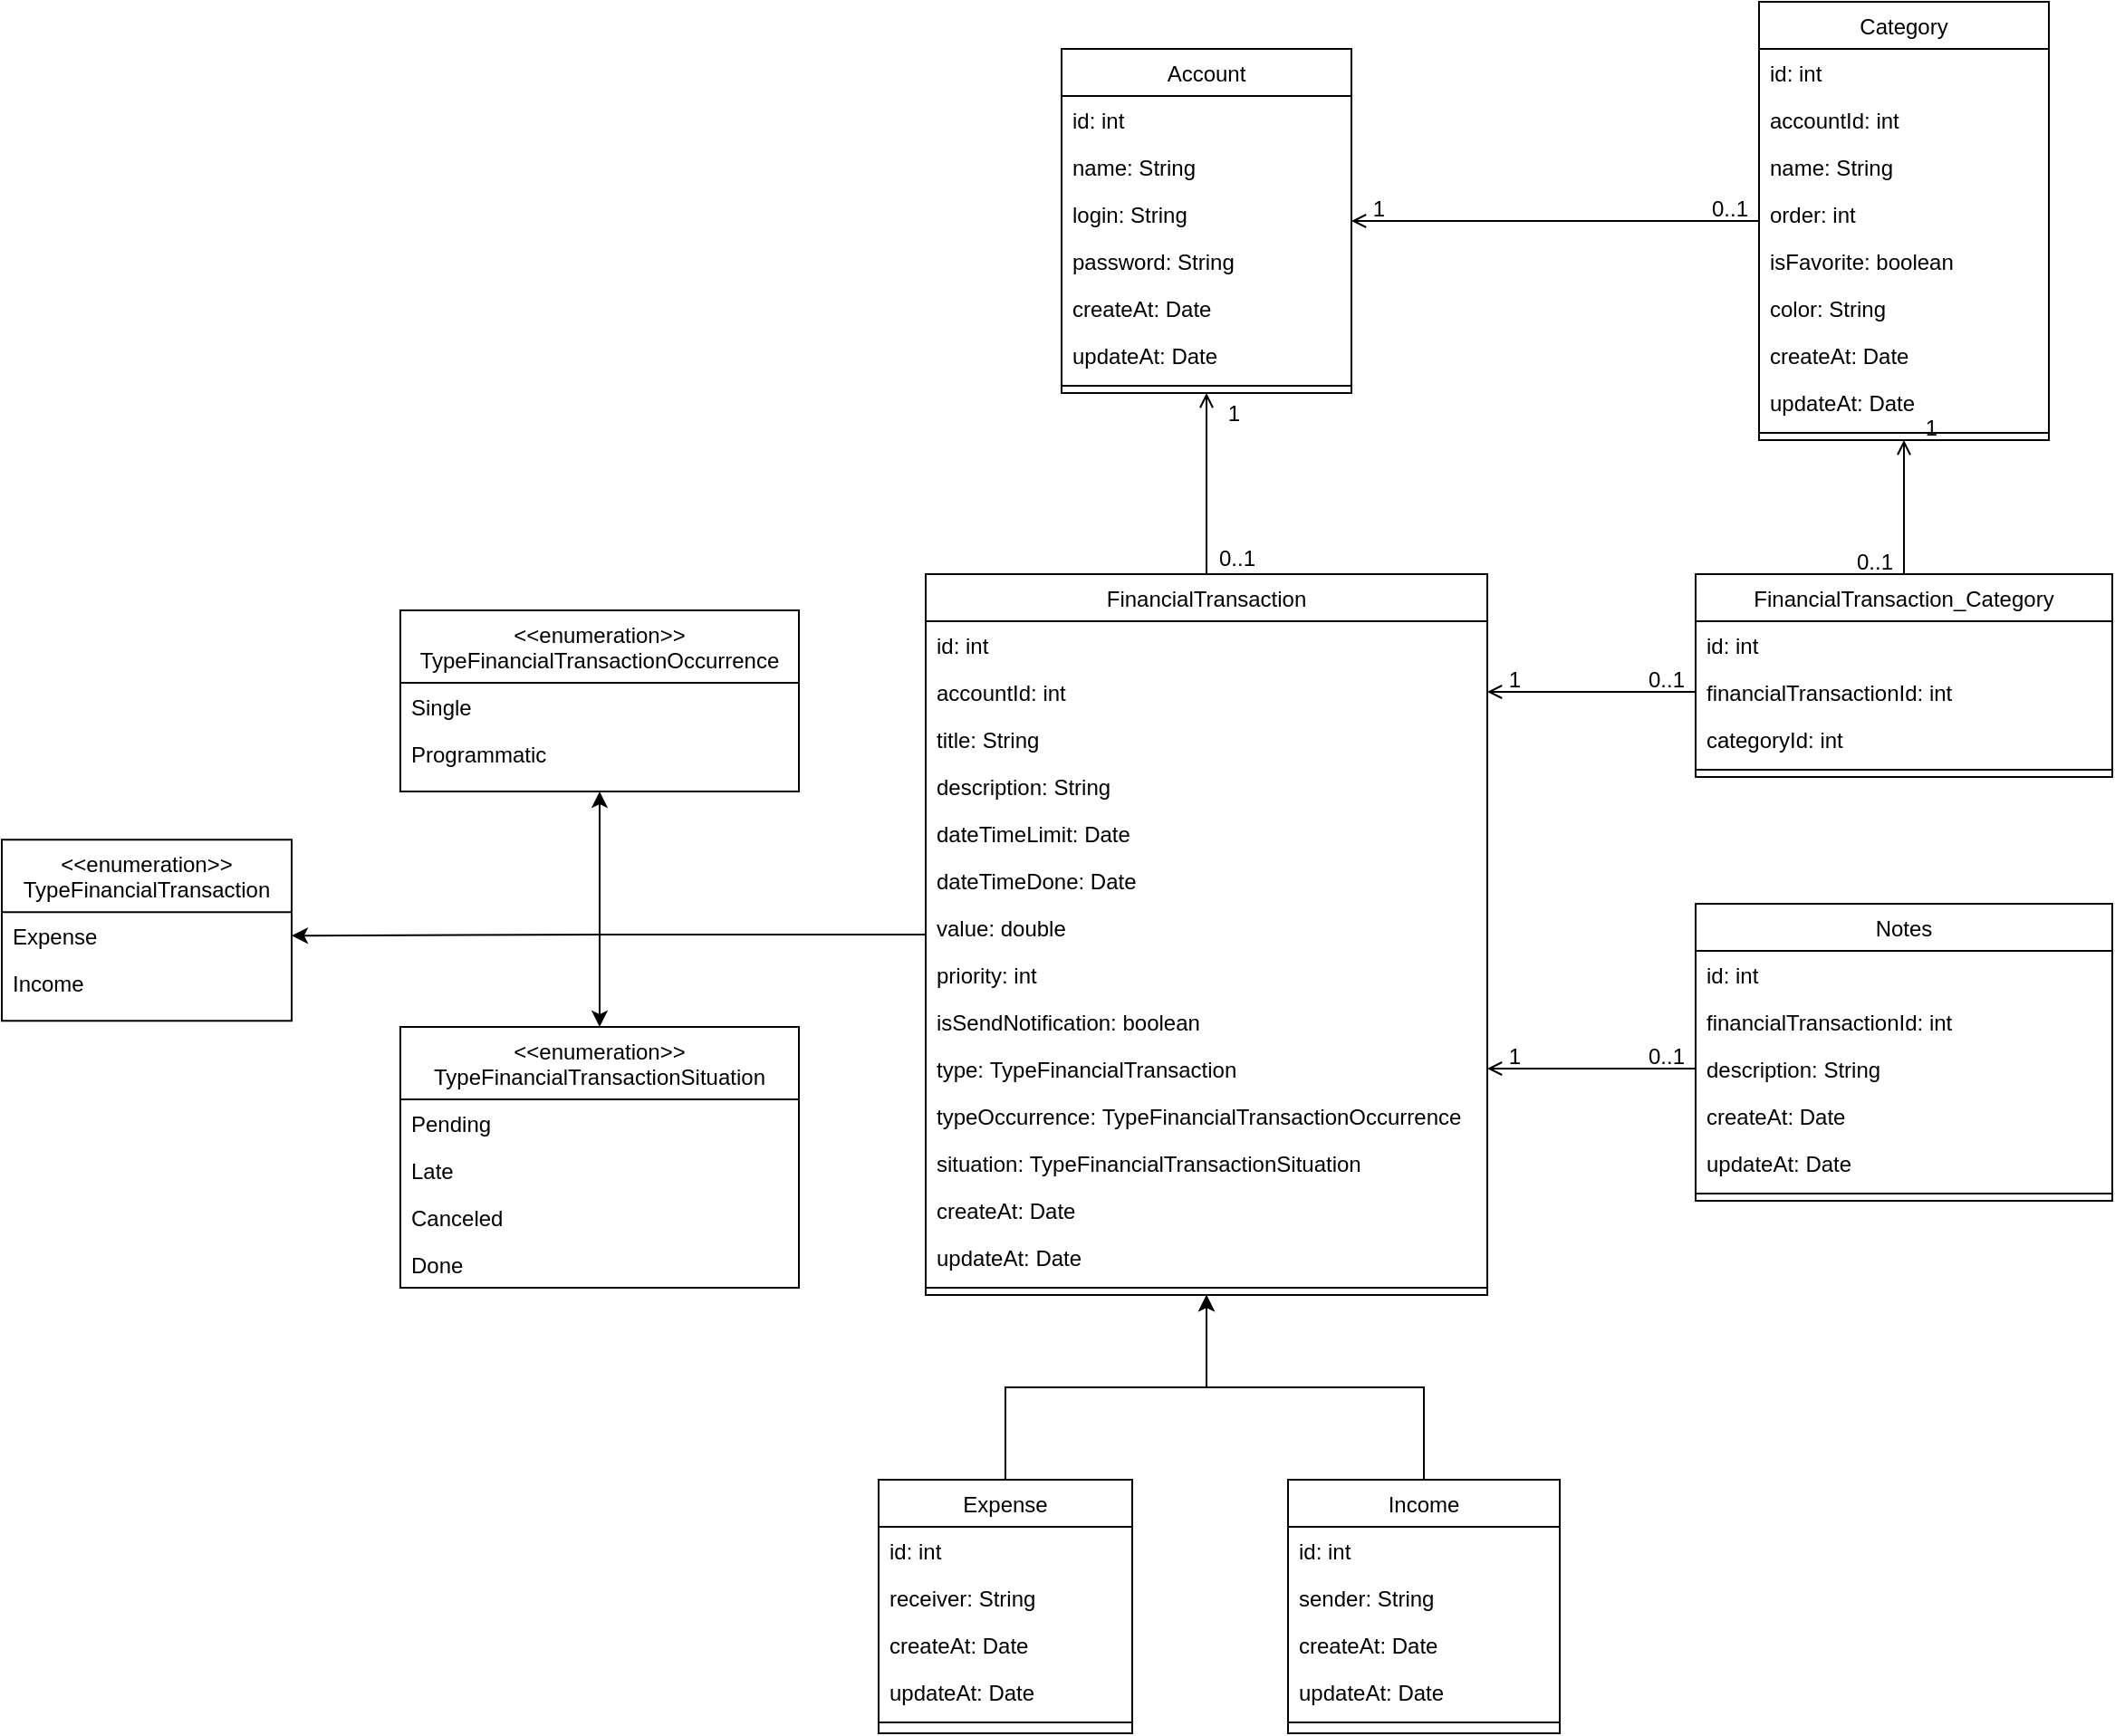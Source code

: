 <mxfile version="21.7.5" type="github">
  <diagram id="C5RBs43oDa-KdzZeNtuy" name="Page-1">
    <mxGraphModel dx="1591" dy="421" grid="1" gridSize="10" guides="1" tooltips="1" connect="1" arrows="1" fold="1" page="1" pageScale="1" pageWidth="827" pageHeight="1169" math="0" shadow="0">
      <root>
        <mxCell id="WIyWlLk6GJQsqaUBKTNV-0" />
        <mxCell id="WIyWlLk6GJQsqaUBKTNV-1" parent="WIyWlLk6GJQsqaUBKTNV-0" />
        <mxCell id="zkfFHV4jXpPFQw0GAbJ--0" value="Account" style="swimlane;fontStyle=0;align=center;verticalAlign=top;childLayout=stackLayout;horizontal=1;startSize=26;horizontalStack=0;resizeParent=1;resizeLast=0;collapsible=1;marginBottom=0;rounded=0;shadow=0;strokeWidth=1;" parent="WIyWlLk6GJQsqaUBKTNV-1" vertex="1">
          <mxGeometry x="375" y="130" width="160" height="190" as="geometry">
            <mxRectangle x="230" y="140" width="160" height="26" as="alternateBounds" />
          </mxGeometry>
        </mxCell>
        <mxCell id="yoDXZHZiuz9WNRxA7Nl0-4" value="id: int" style="text;align=left;verticalAlign=top;spacingLeft=4;spacingRight=4;overflow=hidden;rotatable=0;points=[[0,0.5],[1,0.5]];portConstraint=eastwest;" vertex="1" parent="zkfFHV4jXpPFQw0GAbJ--0">
          <mxGeometry y="26" width="160" height="26" as="geometry" />
        </mxCell>
        <mxCell id="zkfFHV4jXpPFQw0GAbJ--1" value="name: String    " style="text;align=left;verticalAlign=top;spacingLeft=4;spacingRight=4;overflow=hidden;rotatable=0;points=[[0,0.5],[1,0.5]];portConstraint=eastwest;" parent="zkfFHV4jXpPFQw0GAbJ--0" vertex="1">
          <mxGeometry y="52" width="160" height="26" as="geometry" />
        </mxCell>
        <mxCell id="zkfFHV4jXpPFQw0GAbJ--2" value="login: String" style="text;align=left;verticalAlign=top;spacingLeft=4;spacingRight=4;overflow=hidden;rotatable=0;points=[[0,0.5],[1,0.5]];portConstraint=eastwest;rounded=0;shadow=0;html=0;" parent="zkfFHV4jXpPFQw0GAbJ--0" vertex="1">
          <mxGeometry y="78" width="160" height="26" as="geometry" />
        </mxCell>
        <mxCell id="zkfFHV4jXpPFQw0GAbJ--3" value="password: String" style="text;align=left;verticalAlign=top;spacingLeft=4;spacingRight=4;overflow=hidden;rotatable=0;points=[[0,0.5],[1,0.5]];portConstraint=eastwest;rounded=0;shadow=0;html=0;" parent="zkfFHV4jXpPFQw0GAbJ--0" vertex="1">
          <mxGeometry y="104" width="160" height="26" as="geometry" />
        </mxCell>
        <mxCell id="yoDXZHZiuz9WNRxA7Nl0-2" value="createAt: Date" style="text;align=left;verticalAlign=top;spacingLeft=4;spacingRight=4;overflow=hidden;rotatable=0;points=[[0,0.5],[1,0.5]];portConstraint=eastwest;rounded=0;shadow=0;html=0;" vertex="1" parent="zkfFHV4jXpPFQw0GAbJ--0">
          <mxGeometry y="130" width="160" height="26" as="geometry" />
        </mxCell>
        <mxCell id="yoDXZHZiuz9WNRxA7Nl0-3" value="updateAt: Date" style="text;align=left;verticalAlign=top;spacingLeft=4;spacingRight=4;overflow=hidden;rotatable=0;points=[[0,0.5],[1,0.5]];portConstraint=eastwest;rounded=0;shadow=0;html=0;" vertex="1" parent="zkfFHV4jXpPFQw0GAbJ--0">
          <mxGeometry y="156" width="160" height="26" as="geometry" />
        </mxCell>
        <mxCell id="zkfFHV4jXpPFQw0GAbJ--4" value="" style="line;html=1;strokeWidth=1;align=left;verticalAlign=middle;spacingTop=-1;spacingLeft=3;spacingRight=3;rotatable=0;labelPosition=right;points=[];portConstraint=eastwest;" parent="zkfFHV4jXpPFQw0GAbJ--0" vertex="1">
          <mxGeometry y="182" width="160" height="8" as="geometry" />
        </mxCell>
        <mxCell id="zkfFHV4jXpPFQw0GAbJ--17" value="Category" style="swimlane;fontStyle=0;align=center;verticalAlign=top;childLayout=stackLayout;horizontal=1;startSize=26;horizontalStack=0;resizeParent=1;resizeLast=0;collapsible=1;marginBottom=0;rounded=0;shadow=0;strokeWidth=1;" parent="WIyWlLk6GJQsqaUBKTNV-1" vertex="1">
          <mxGeometry x="760" y="104" width="160" height="242" as="geometry">
            <mxRectangle x="550" y="140" width="160" height="26" as="alternateBounds" />
          </mxGeometry>
        </mxCell>
        <mxCell id="yoDXZHZiuz9WNRxA7Nl0-5" value="id: int" style="text;align=left;verticalAlign=top;spacingLeft=4;spacingRight=4;overflow=hidden;rotatable=0;points=[[0,0.5],[1,0.5]];portConstraint=eastwest;" vertex="1" parent="zkfFHV4jXpPFQw0GAbJ--17">
          <mxGeometry y="26" width="160" height="26" as="geometry" />
        </mxCell>
        <mxCell id="yoDXZHZiuz9WNRxA7Nl0-11" value="accountId: int" style="text;align=left;verticalAlign=top;spacingLeft=4;spacingRight=4;overflow=hidden;rotatable=0;points=[[0,0.5],[1,0.5]];portConstraint=eastwest;" vertex="1" parent="zkfFHV4jXpPFQw0GAbJ--17">
          <mxGeometry y="52" width="160" height="26" as="geometry" />
        </mxCell>
        <mxCell id="zkfFHV4jXpPFQw0GAbJ--18" value="name: String" style="text;align=left;verticalAlign=top;spacingLeft=4;spacingRight=4;overflow=hidden;rotatable=0;points=[[0,0.5],[1,0.5]];portConstraint=eastwest;" parent="zkfFHV4jXpPFQw0GAbJ--17" vertex="1">
          <mxGeometry y="78" width="160" height="26" as="geometry" />
        </mxCell>
        <mxCell id="yoDXZHZiuz9WNRxA7Nl0-8" value="order: int" style="text;align=left;verticalAlign=top;spacingLeft=4;spacingRight=4;overflow=hidden;rotatable=0;points=[[0,0.5],[1,0.5]];portConstraint=eastwest;" vertex="1" parent="zkfFHV4jXpPFQw0GAbJ--17">
          <mxGeometry y="104" width="160" height="26" as="geometry" />
        </mxCell>
        <mxCell id="yoDXZHZiuz9WNRxA7Nl0-9" value="isFavorite: boolean" style="text;align=left;verticalAlign=top;spacingLeft=4;spacingRight=4;overflow=hidden;rotatable=0;points=[[0,0.5],[1,0.5]];portConstraint=eastwest;" vertex="1" parent="zkfFHV4jXpPFQw0GAbJ--17">
          <mxGeometry y="130" width="160" height="26" as="geometry" />
        </mxCell>
        <mxCell id="yoDXZHZiuz9WNRxA7Nl0-10" value="color: String" style="text;align=left;verticalAlign=top;spacingLeft=4;spacingRight=4;overflow=hidden;rotatable=0;points=[[0,0.5],[1,0.5]];portConstraint=eastwest;" vertex="1" parent="zkfFHV4jXpPFQw0GAbJ--17">
          <mxGeometry y="156" width="160" height="26" as="geometry" />
        </mxCell>
        <mxCell id="yoDXZHZiuz9WNRxA7Nl0-6" value="createAt: Date" style="text;align=left;verticalAlign=top;spacingLeft=4;spacingRight=4;overflow=hidden;rotatable=0;points=[[0,0.5],[1,0.5]];portConstraint=eastwest;rounded=0;shadow=0;html=0;" vertex="1" parent="zkfFHV4jXpPFQw0GAbJ--17">
          <mxGeometry y="182" width="160" height="26" as="geometry" />
        </mxCell>
        <mxCell id="yoDXZHZiuz9WNRxA7Nl0-7" value="updateAt: Date" style="text;align=left;verticalAlign=top;spacingLeft=4;spacingRight=4;overflow=hidden;rotatable=0;points=[[0,0.5],[1,0.5]];portConstraint=eastwest;rounded=0;shadow=0;html=0;" vertex="1" parent="zkfFHV4jXpPFQw0GAbJ--17">
          <mxGeometry y="208" width="160" height="26" as="geometry" />
        </mxCell>
        <mxCell id="zkfFHV4jXpPFQw0GAbJ--23" value="" style="line;html=1;strokeWidth=1;align=left;verticalAlign=middle;spacingTop=-1;spacingLeft=3;spacingRight=3;rotatable=0;labelPosition=right;points=[];portConstraint=eastwest;" parent="zkfFHV4jXpPFQw0GAbJ--17" vertex="1">
          <mxGeometry y="234" width="160" height="8" as="geometry" />
        </mxCell>
        <mxCell id="zkfFHV4jXpPFQw0GAbJ--26" value="" style="endArrow=open;shadow=0;strokeWidth=1;rounded=0;endFill=1;edgeStyle=elbowEdgeStyle;elbow=vertical;" parent="WIyWlLk6GJQsqaUBKTNV-1" source="zkfFHV4jXpPFQw0GAbJ--17" target="zkfFHV4jXpPFQw0GAbJ--0" edge="1">
          <mxGeometry x="0.5" y="41" relative="1" as="geometry">
            <mxPoint x="740" y="202" as="sourcePoint" />
            <mxPoint x="580" y="202" as="targetPoint" />
            <mxPoint x="-40" y="32" as="offset" />
          </mxGeometry>
        </mxCell>
        <mxCell id="zkfFHV4jXpPFQw0GAbJ--27" value="0..1" style="resizable=0;align=left;verticalAlign=bottom;labelBackgroundColor=none;fontSize=12;" parent="zkfFHV4jXpPFQw0GAbJ--26" connectable="0" vertex="1">
          <mxGeometry x="-1" relative="1" as="geometry">
            <mxPoint x="-28" y="2" as="offset" />
          </mxGeometry>
        </mxCell>
        <mxCell id="zkfFHV4jXpPFQw0GAbJ--28" value="1" style="resizable=0;align=right;verticalAlign=bottom;labelBackgroundColor=none;fontSize=12;" parent="zkfFHV4jXpPFQw0GAbJ--26" connectable="0" vertex="1">
          <mxGeometry x="1" relative="1" as="geometry">
            <mxPoint x="20" y="2" as="offset" />
          </mxGeometry>
        </mxCell>
        <mxCell id="yoDXZHZiuz9WNRxA7Nl0-32" style="edgeStyle=orthogonalEdgeStyle;rounded=0;orthogonalLoop=1;jettySize=auto;html=1;entryX=1;entryY=0.5;entryDx=0;entryDy=0;" edge="1" parent="WIyWlLk6GJQsqaUBKTNV-1" source="yoDXZHZiuz9WNRxA7Nl0-12" target="yoDXZHZiuz9WNRxA7Nl0-23">
          <mxGeometry relative="1" as="geometry">
            <mxPoint x="200" y="505" as="targetPoint" />
          </mxGeometry>
        </mxCell>
        <mxCell id="yoDXZHZiuz9WNRxA7Nl0-38" style="edgeStyle=orthogonalEdgeStyle;rounded=0;orthogonalLoop=1;jettySize=auto;html=1;entryX=0.5;entryY=1;entryDx=0;entryDy=0;" edge="1" parent="WIyWlLk6GJQsqaUBKTNV-1" source="yoDXZHZiuz9WNRxA7Nl0-12" target="yoDXZHZiuz9WNRxA7Nl0-35">
          <mxGeometry relative="1" as="geometry" />
        </mxCell>
        <mxCell id="yoDXZHZiuz9WNRxA7Nl0-45" style="edgeStyle=orthogonalEdgeStyle;rounded=0;orthogonalLoop=1;jettySize=auto;html=1;entryX=0.5;entryY=0;entryDx=0;entryDy=0;" edge="1" parent="WIyWlLk6GJQsqaUBKTNV-1" source="yoDXZHZiuz9WNRxA7Nl0-12" target="yoDXZHZiuz9WNRxA7Nl0-39">
          <mxGeometry relative="1" as="geometry" />
        </mxCell>
        <mxCell id="yoDXZHZiuz9WNRxA7Nl0-12" value="FinancialTransaction" style="swimlane;fontStyle=0;align=center;verticalAlign=top;childLayout=stackLayout;horizontal=1;startSize=26;horizontalStack=0;resizeParent=1;resizeLast=0;collapsible=1;marginBottom=0;rounded=0;shadow=0;strokeWidth=1;" vertex="1" parent="WIyWlLk6GJQsqaUBKTNV-1">
          <mxGeometry x="300" y="420" width="310" height="398" as="geometry">
            <mxRectangle x="550" y="140" width="160" height="26" as="alternateBounds" />
          </mxGeometry>
        </mxCell>
        <mxCell id="yoDXZHZiuz9WNRxA7Nl0-13" value="id: int" style="text;align=left;verticalAlign=top;spacingLeft=4;spacingRight=4;overflow=hidden;rotatable=0;points=[[0,0.5],[1,0.5]];portConstraint=eastwest;" vertex="1" parent="yoDXZHZiuz9WNRxA7Nl0-12">
          <mxGeometry y="26" width="310" height="26" as="geometry" />
        </mxCell>
        <mxCell id="yoDXZHZiuz9WNRxA7Nl0-89" value="accountId: int" style="text;align=left;verticalAlign=top;spacingLeft=4;spacingRight=4;overflow=hidden;rotatable=0;points=[[0,0.5],[1,0.5]];portConstraint=eastwest;" vertex="1" parent="yoDXZHZiuz9WNRxA7Nl0-12">
          <mxGeometry y="52" width="310" height="26" as="geometry" />
        </mxCell>
        <mxCell id="yoDXZHZiuz9WNRxA7Nl0-46" value="title: String" style="text;align=left;verticalAlign=top;spacingLeft=4;spacingRight=4;overflow=hidden;rotatable=0;points=[[0,0.5],[1,0.5]];portConstraint=eastwest;" vertex="1" parent="yoDXZHZiuz9WNRxA7Nl0-12">
          <mxGeometry y="78" width="310" height="26" as="geometry" />
        </mxCell>
        <mxCell id="yoDXZHZiuz9WNRxA7Nl0-47" value="description: String" style="text;align=left;verticalAlign=top;spacingLeft=4;spacingRight=4;overflow=hidden;rotatable=0;points=[[0,0.5],[1,0.5]];portConstraint=eastwest;" vertex="1" parent="yoDXZHZiuz9WNRxA7Nl0-12">
          <mxGeometry y="104" width="310" height="26" as="geometry" />
        </mxCell>
        <mxCell id="yoDXZHZiuz9WNRxA7Nl0-48" value="dateTimeLimit: Date" style="text;align=left;verticalAlign=top;spacingLeft=4;spacingRight=4;overflow=hidden;rotatable=0;points=[[0,0.5],[1,0.5]];portConstraint=eastwest;" vertex="1" parent="yoDXZHZiuz9WNRxA7Nl0-12">
          <mxGeometry y="130" width="310" height="26" as="geometry" />
        </mxCell>
        <mxCell id="yoDXZHZiuz9WNRxA7Nl0-49" value="dateTimeDone: Date" style="text;align=left;verticalAlign=top;spacingLeft=4;spacingRight=4;overflow=hidden;rotatable=0;points=[[0,0.5],[1,0.5]];portConstraint=eastwest;" vertex="1" parent="yoDXZHZiuz9WNRxA7Nl0-12">
          <mxGeometry y="156" width="310" height="26" as="geometry" />
        </mxCell>
        <mxCell id="yoDXZHZiuz9WNRxA7Nl0-50" value="value: double" style="text;align=left;verticalAlign=top;spacingLeft=4;spacingRight=4;overflow=hidden;rotatable=0;points=[[0,0.5],[1,0.5]];portConstraint=eastwest;" vertex="1" parent="yoDXZHZiuz9WNRxA7Nl0-12">
          <mxGeometry y="182" width="310" height="26" as="geometry" />
        </mxCell>
        <mxCell id="yoDXZHZiuz9WNRxA7Nl0-51" value="priority: int" style="text;align=left;verticalAlign=top;spacingLeft=4;spacingRight=4;overflow=hidden;rotatable=0;points=[[0,0.5],[1,0.5]];portConstraint=eastwest;" vertex="1" parent="yoDXZHZiuz9WNRxA7Nl0-12">
          <mxGeometry y="208" width="310" height="26" as="geometry" />
        </mxCell>
        <mxCell id="yoDXZHZiuz9WNRxA7Nl0-52" value="isSendNotification: boolean" style="text;align=left;verticalAlign=top;spacingLeft=4;spacingRight=4;overflow=hidden;rotatable=0;points=[[0,0.5],[1,0.5]];portConstraint=eastwest;" vertex="1" parent="yoDXZHZiuz9WNRxA7Nl0-12">
          <mxGeometry y="234" width="310" height="26" as="geometry" />
        </mxCell>
        <mxCell id="yoDXZHZiuz9WNRxA7Nl0-14" value="type: TypeFinancialTransaction" style="text;align=left;verticalAlign=top;spacingLeft=4;spacingRight=4;overflow=hidden;rotatable=0;points=[[0,0.5],[1,0.5]];portConstraint=eastwest;" vertex="1" parent="yoDXZHZiuz9WNRxA7Nl0-12">
          <mxGeometry y="260" width="310" height="26" as="geometry" />
        </mxCell>
        <mxCell id="yoDXZHZiuz9WNRxA7Nl0-34" value="typeOccurrence: TypeFinancialTransactionOccurrence" style="text;align=left;verticalAlign=top;spacingLeft=4;spacingRight=4;overflow=hidden;rotatable=0;points=[[0,0.5],[1,0.5]];portConstraint=eastwest;" vertex="1" parent="yoDXZHZiuz9WNRxA7Nl0-12">
          <mxGeometry y="286" width="310" height="26" as="geometry" />
        </mxCell>
        <mxCell id="yoDXZHZiuz9WNRxA7Nl0-44" value="situation: TypeFinancialTransactionSituation" style="text;align=left;verticalAlign=top;spacingLeft=4;spacingRight=4;overflow=hidden;rotatable=0;points=[[0,0.5],[1,0.5]];portConstraint=eastwest;" vertex="1" parent="yoDXZHZiuz9WNRxA7Nl0-12">
          <mxGeometry y="312" width="310" height="26" as="geometry" />
        </mxCell>
        <mxCell id="yoDXZHZiuz9WNRxA7Nl0-19" value="createAt: Date" style="text;align=left;verticalAlign=top;spacingLeft=4;spacingRight=4;overflow=hidden;rotatable=0;points=[[0,0.5],[1,0.5]];portConstraint=eastwest;rounded=0;shadow=0;html=0;" vertex="1" parent="yoDXZHZiuz9WNRxA7Nl0-12">
          <mxGeometry y="338" width="310" height="26" as="geometry" />
        </mxCell>
        <mxCell id="yoDXZHZiuz9WNRxA7Nl0-20" value="updateAt: Date" style="text;align=left;verticalAlign=top;spacingLeft=4;spacingRight=4;overflow=hidden;rotatable=0;points=[[0,0.5],[1,0.5]];portConstraint=eastwest;rounded=0;shadow=0;html=0;" vertex="1" parent="yoDXZHZiuz9WNRxA7Nl0-12">
          <mxGeometry y="364" width="310" height="26" as="geometry" />
        </mxCell>
        <mxCell id="yoDXZHZiuz9WNRxA7Nl0-21" value="" style="line;html=1;strokeWidth=1;align=left;verticalAlign=middle;spacingTop=-1;spacingLeft=3;spacingRight=3;rotatable=0;labelPosition=right;points=[];portConstraint=eastwest;" vertex="1" parent="yoDXZHZiuz9WNRxA7Nl0-12">
          <mxGeometry y="390" width="310" height="8" as="geometry" />
        </mxCell>
        <mxCell id="yoDXZHZiuz9WNRxA7Nl0-22" value="&lt;&lt;enumeration&gt;&gt;&#xa;TypeFinancialTransaction" style="swimlane;fontStyle=0;align=center;verticalAlign=top;childLayout=stackLayout;horizontal=1;startSize=40;horizontalStack=0;resizeParent=1;resizeLast=0;collapsible=1;marginBottom=0;rounded=0;shadow=0;strokeWidth=1;" vertex="1" parent="WIyWlLk6GJQsqaUBKTNV-1">
          <mxGeometry x="-210" y="566.61" width="160" height="100" as="geometry">
            <mxRectangle x="550" y="140" width="160" height="26" as="alternateBounds" />
          </mxGeometry>
        </mxCell>
        <mxCell id="yoDXZHZiuz9WNRxA7Nl0-23" value="Expense" style="text;align=left;verticalAlign=top;spacingLeft=4;spacingRight=4;overflow=hidden;rotatable=0;points=[[0,0.5],[1,0.5]];portConstraint=eastwest;" vertex="1" parent="yoDXZHZiuz9WNRxA7Nl0-22">
          <mxGeometry y="40" width="160" height="26" as="geometry" />
        </mxCell>
        <mxCell id="yoDXZHZiuz9WNRxA7Nl0-33" value="Income" style="text;align=left;verticalAlign=top;spacingLeft=4;spacingRight=4;overflow=hidden;rotatable=0;points=[[0,0.5],[1,0.5]];portConstraint=eastwest;" vertex="1" parent="yoDXZHZiuz9WNRxA7Nl0-22">
          <mxGeometry y="66" width="160" height="26" as="geometry" />
        </mxCell>
        <mxCell id="yoDXZHZiuz9WNRxA7Nl0-35" value="&lt;&lt;enumeration&gt;&gt;&#xa;TypeFinancialTransactionOccurrence" style="swimlane;fontStyle=0;align=center;verticalAlign=top;childLayout=stackLayout;horizontal=1;startSize=40;horizontalStack=0;resizeParent=1;resizeLast=0;collapsible=1;marginBottom=0;rounded=0;shadow=0;strokeWidth=1;" vertex="1" parent="WIyWlLk6GJQsqaUBKTNV-1">
          <mxGeometry x="10" y="440" width="220" height="100" as="geometry">
            <mxRectangle x="550" y="140" width="160" height="26" as="alternateBounds" />
          </mxGeometry>
        </mxCell>
        <mxCell id="yoDXZHZiuz9WNRxA7Nl0-36" value="Single" style="text;align=left;verticalAlign=top;spacingLeft=4;spacingRight=4;overflow=hidden;rotatable=0;points=[[0,0.5],[1,0.5]];portConstraint=eastwest;" vertex="1" parent="yoDXZHZiuz9WNRxA7Nl0-35">
          <mxGeometry y="40" width="220" height="26" as="geometry" />
        </mxCell>
        <mxCell id="yoDXZHZiuz9WNRxA7Nl0-37" value="Programmatic" style="text;align=left;verticalAlign=top;spacingLeft=4;spacingRight=4;overflow=hidden;rotatable=0;points=[[0,0.5],[1,0.5]];portConstraint=eastwest;" vertex="1" parent="yoDXZHZiuz9WNRxA7Nl0-35">
          <mxGeometry y="66" width="220" height="26" as="geometry" />
        </mxCell>
        <mxCell id="yoDXZHZiuz9WNRxA7Nl0-39" value="&lt;&lt;enumeration&gt;&gt;&#xa;TypeFinancialTransactionSituation" style="swimlane;fontStyle=0;align=center;verticalAlign=top;childLayout=stackLayout;horizontal=1;startSize=40;horizontalStack=0;resizeParent=1;resizeLast=0;collapsible=1;marginBottom=0;rounded=0;shadow=0;strokeWidth=1;" vertex="1" parent="WIyWlLk6GJQsqaUBKTNV-1">
          <mxGeometry x="10" y="670" width="220" height="144" as="geometry">
            <mxRectangle x="550" y="140" width="160" height="26" as="alternateBounds" />
          </mxGeometry>
        </mxCell>
        <mxCell id="yoDXZHZiuz9WNRxA7Nl0-40" value="Pending" style="text;align=left;verticalAlign=top;spacingLeft=4;spacingRight=4;overflow=hidden;rotatable=0;points=[[0,0.5],[1,0.5]];portConstraint=eastwest;" vertex="1" parent="yoDXZHZiuz9WNRxA7Nl0-39">
          <mxGeometry y="40" width="220" height="26" as="geometry" />
        </mxCell>
        <mxCell id="yoDXZHZiuz9WNRxA7Nl0-41" value="Late" style="text;align=left;verticalAlign=top;spacingLeft=4;spacingRight=4;overflow=hidden;rotatable=0;points=[[0,0.5],[1,0.5]];portConstraint=eastwest;" vertex="1" parent="yoDXZHZiuz9WNRxA7Nl0-39">
          <mxGeometry y="66" width="220" height="26" as="geometry" />
        </mxCell>
        <mxCell id="yoDXZHZiuz9WNRxA7Nl0-42" value="Canceled" style="text;align=left;verticalAlign=top;spacingLeft=4;spacingRight=4;overflow=hidden;rotatable=0;points=[[0,0.5],[1,0.5]];portConstraint=eastwest;" vertex="1" parent="yoDXZHZiuz9WNRxA7Nl0-39">
          <mxGeometry y="92" width="220" height="26" as="geometry" />
        </mxCell>
        <mxCell id="yoDXZHZiuz9WNRxA7Nl0-43" value="Done" style="text;align=left;verticalAlign=top;spacingLeft=4;spacingRight=4;overflow=hidden;rotatable=0;points=[[0,0.5],[1,0.5]];portConstraint=eastwest;" vertex="1" parent="yoDXZHZiuz9WNRxA7Nl0-39">
          <mxGeometry y="118" width="220" height="26" as="geometry" />
        </mxCell>
        <mxCell id="yoDXZHZiuz9WNRxA7Nl0-75" style="edgeStyle=orthogonalEdgeStyle;rounded=0;orthogonalLoop=1;jettySize=auto;html=1;entryX=0.5;entryY=1;entryDx=0;entryDy=0;" edge="1" parent="WIyWlLk6GJQsqaUBKTNV-1" source="yoDXZHZiuz9WNRxA7Nl0-53" target="yoDXZHZiuz9WNRxA7Nl0-12">
          <mxGeometry relative="1" as="geometry" />
        </mxCell>
        <mxCell id="yoDXZHZiuz9WNRxA7Nl0-53" value="Expense" style="swimlane;fontStyle=0;align=center;verticalAlign=top;childLayout=stackLayout;horizontal=1;startSize=26;horizontalStack=0;resizeParent=1;resizeLast=0;collapsible=1;marginBottom=0;rounded=0;shadow=0;strokeWidth=1;" vertex="1" parent="WIyWlLk6GJQsqaUBKTNV-1">
          <mxGeometry x="274" y="920" width="140" height="140" as="geometry">
            <mxRectangle x="550" y="140" width="160" height="26" as="alternateBounds" />
          </mxGeometry>
        </mxCell>
        <mxCell id="yoDXZHZiuz9WNRxA7Nl0-54" value="id: int" style="text;align=left;verticalAlign=top;spacingLeft=4;spacingRight=4;overflow=hidden;rotatable=0;points=[[0,0.5],[1,0.5]];portConstraint=eastwest;" vertex="1" parent="yoDXZHZiuz9WNRxA7Nl0-53">
          <mxGeometry y="26" width="140" height="26" as="geometry" />
        </mxCell>
        <mxCell id="yoDXZHZiuz9WNRxA7Nl0-55" value="receiver: String" style="text;align=left;verticalAlign=top;spacingLeft=4;spacingRight=4;overflow=hidden;rotatable=0;points=[[0,0.5],[1,0.5]];portConstraint=eastwest;" vertex="1" parent="yoDXZHZiuz9WNRxA7Nl0-53">
          <mxGeometry y="52" width="140" height="26" as="geometry" />
        </mxCell>
        <mxCell id="yoDXZHZiuz9WNRxA7Nl0-65" value="createAt: Date" style="text;align=left;verticalAlign=top;spacingLeft=4;spacingRight=4;overflow=hidden;rotatable=0;points=[[0,0.5],[1,0.5]];portConstraint=eastwest;rounded=0;shadow=0;html=0;" vertex="1" parent="yoDXZHZiuz9WNRxA7Nl0-53">
          <mxGeometry y="78" width="140" height="26" as="geometry" />
        </mxCell>
        <mxCell id="yoDXZHZiuz9WNRxA7Nl0-66" value="updateAt: Date" style="text;align=left;verticalAlign=top;spacingLeft=4;spacingRight=4;overflow=hidden;rotatable=0;points=[[0,0.5],[1,0.5]];portConstraint=eastwest;rounded=0;shadow=0;html=0;" vertex="1" parent="yoDXZHZiuz9WNRxA7Nl0-53">
          <mxGeometry y="104" width="140" height="26" as="geometry" />
        </mxCell>
        <mxCell id="yoDXZHZiuz9WNRxA7Nl0-67" value="" style="line;html=1;strokeWidth=1;align=left;verticalAlign=middle;spacingTop=-1;spacingLeft=3;spacingRight=3;rotatable=0;labelPosition=right;points=[];portConstraint=eastwest;" vertex="1" parent="yoDXZHZiuz9WNRxA7Nl0-53">
          <mxGeometry y="130" width="140" height="8" as="geometry" />
        </mxCell>
        <mxCell id="yoDXZHZiuz9WNRxA7Nl0-74" style="edgeStyle=orthogonalEdgeStyle;rounded=0;orthogonalLoop=1;jettySize=auto;html=1;entryX=0.5;entryY=1;entryDx=0;entryDy=0;" edge="1" parent="WIyWlLk6GJQsqaUBKTNV-1" source="yoDXZHZiuz9WNRxA7Nl0-68" target="yoDXZHZiuz9WNRxA7Nl0-12">
          <mxGeometry relative="1" as="geometry" />
        </mxCell>
        <mxCell id="yoDXZHZiuz9WNRxA7Nl0-68" value="Income" style="swimlane;fontStyle=0;align=center;verticalAlign=top;childLayout=stackLayout;horizontal=1;startSize=26;horizontalStack=0;resizeParent=1;resizeLast=0;collapsible=1;marginBottom=0;rounded=0;shadow=0;strokeWidth=1;" vertex="1" parent="WIyWlLk6GJQsqaUBKTNV-1">
          <mxGeometry x="500" y="920" width="150" height="140" as="geometry">
            <mxRectangle x="550" y="140" width="160" height="26" as="alternateBounds" />
          </mxGeometry>
        </mxCell>
        <mxCell id="yoDXZHZiuz9WNRxA7Nl0-69" value="id: int" style="text;align=left;verticalAlign=top;spacingLeft=4;spacingRight=4;overflow=hidden;rotatable=0;points=[[0,0.5],[1,0.5]];portConstraint=eastwest;" vertex="1" parent="yoDXZHZiuz9WNRxA7Nl0-68">
          <mxGeometry y="26" width="150" height="26" as="geometry" />
        </mxCell>
        <mxCell id="yoDXZHZiuz9WNRxA7Nl0-70" value="sender: String" style="text;align=left;verticalAlign=top;spacingLeft=4;spacingRight=4;overflow=hidden;rotatable=0;points=[[0,0.5],[1,0.5]];portConstraint=eastwest;" vertex="1" parent="yoDXZHZiuz9WNRxA7Nl0-68">
          <mxGeometry y="52" width="150" height="26" as="geometry" />
        </mxCell>
        <mxCell id="yoDXZHZiuz9WNRxA7Nl0-71" value="createAt: Date" style="text;align=left;verticalAlign=top;spacingLeft=4;spacingRight=4;overflow=hidden;rotatable=0;points=[[0,0.5],[1,0.5]];portConstraint=eastwest;rounded=0;shadow=0;html=0;" vertex="1" parent="yoDXZHZiuz9WNRxA7Nl0-68">
          <mxGeometry y="78" width="150" height="26" as="geometry" />
        </mxCell>
        <mxCell id="yoDXZHZiuz9WNRxA7Nl0-72" value="updateAt: Date" style="text;align=left;verticalAlign=top;spacingLeft=4;spacingRight=4;overflow=hidden;rotatable=0;points=[[0,0.5],[1,0.5]];portConstraint=eastwest;rounded=0;shadow=0;html=0;" vertex="1" parent="yoDXZHZiuz9WNRxA7Nl0-68">
          <mxGeometry y="104" width="150" height="26" as="geometry" />
        </mxCell>
        <mxCell id="yoDXZHZiuz9WNRxA7Nl0-73" value="" style="line;html=1;strokeWidth=1;align=left;verticalAlign=middle;spacingTop=-1;spacingLeft=3;spacingRight=3;rotatable=0;labelPosition=right;points=[];portConstraint=eastwest;" vertex="1" parent="yoDXZHZiuz9WNRxA7Nl0-68">
          <mxGeometry y="130" width="150" height="8" as="geometry" />
        </mxCell>
        <mxCell id="yoDXZHZiuz9WNRxA7Nl0-76" value="" style="endArrow=open;shadow=0;strokeWidth=1;rounded=0;endFill=1;edgeStyle=elbowEdgeStyle;elbow=vertical;entryX=0.5;entryY=1;entryDx=0;entryDy=0;exitX=0.5;exitY=0;exitDx=0;exitDy=0;" edge="1" parent="WIyWlLk6GJQsqaUBKTNV-1" source="yoDXZHZiuz9WNRxA7Nl0-12" target="zkfFHV4jXpPFQw0GAbJ--0">
          <mxGeometry x="0.5" y="41" relative="1" as="geometry">
            <mxPoint x="490" y="225" as="sourcePoint" />
            <mxPoint x="390" y="225" as="targetPoint" />
            <mxPoint x="-40" y="32" as="offset" />
          </mxGeometry>
        </mxCell>
        <mxCell id="yoDXZHZiuz9WNRxA7Nl0-77" value="0..1" style="resizable=0;align=left;verticalAlign=bottom;labelBackgroundColor=none;fontSize=12;" connectable="0" vertex="1" parent="yoDXZHZiuz9WNRxA7Nl0-76">
          <mxGeometry x="-1" relative="1" as="geometry">
            <mxPoint x="5" as="offset" />
          </mxGeometry>
        </mxCell>
        <mxCell id="yoDXZHZiuz9WNRxA7Nl0-78" value="1" style="resizable=0;align=right;verticalAlign=bottom;labelBackgroundColor=none;fontSize=12;" connectable="0" vertex="1" parent="yoDXZHZiuz9WNRxA7Nl0-76">
          <mxGeometry x="1" relative="1" as="geometry">
            <mxPoint x="20" y="20" as="offset" />
          </mxGeometry>
        </mxCell>
        <mxCell id="yoDXZHZiuz9WNRxA7Nl0-79" value="FinancialTransaction_Category" style="swimlane;fontStyle=0;align=center;verticalAlign=top;childLayout=stackLayout;horizontal=1;startSize=26;horizontalStack=0;resizeParent=1;resizeLast=0;collapsible=1;marginBottom=0;rounded=0;shadow=0;strokeWidth=1;" vertex="1" parent="WIyWlLk6GJQsqaUBKTNV-1">
          <mxGeometry x="725" y="420" width="230" height="112" as="geometry">
            <mxRectangle x="550" y="140" width="160" height="26" as="alternateBounds" />
          </mxGeometry>
        </mxCell>
        <mxCell id="yoDXZHZiuz9WNRxA7Nl0-80" value="id: int" style="text;align=left;verticalAlign=top;spacingLeft=4;spacingRight=4;overflow=hidden;rotatable=0;points=[[0,0.5],[1,0.5]];portConstraint=eastwest;" vertex="1" parent="yoDXZHZiuz9WNRxA7Nl0-79">
          <mxGeometry y="26" width="230" height="26" as="geometry" />
        </mxCell>
        <mxCell id="yoDXZHZiuz9WNRxA7Nl0-81" value="financialTransactionId: int" style="text;align=left;verticalAlign=top;spacingLeft=4;spacingRight=4;overflow=hidden;rotatable=0;points=[[0,0.5],[1,0.5]];portConstraint=eastwest;" vertex="1" parent="yoDXZHZiuz9WNRxA7Nl0-79">
          <mxGeometry y="52" width="230" height="26" as="geometry" />
        </mxCell>
        <mxCell id="yoDXZHZiuz9WNRxA7Nl0-90" value="categoryId: int" style="text;align=left;verticalAlign=top;spacingLeft=4;spacingRight=4;overflow=hidden;rotatable=0;points=[[0,0.5],[1,0.5]];portConstraint=eastwest;" vertex="1" parent="yoDXZHZiuz9WNRxA7Nl0-79">
          <mxGeometry y="78" width="230" height="26" as="geometry" />
        </mxCell>
        <mxCell id="yoDXZHZiuz9WNRxA7Nl0-88" value="" style="line;html=1;strokeWidth=1;align=left;verticalAlign=middle;spacingTop=-1;spacingLeft=3;spacingRight=3;rotatable=0;labelPosition=right;points=[];portConstraint=eastwest;" vertex="1" parent="yoDXZHZiuz9WNRxA7Nl0-79">
          <mxGeometry y="104" width="230" height="8" as="geometry" />
        </mxCell>
        <mxCell id="yoDXZHZiuz9WNRxA7Nl0-91" value="" style="endArrow=open;shadow=0;strokeWidth=1;rounded=0;endFill=1;edgeStyle=elbowEdgeStyle;elbow=vertical;exitX=0.5;exitY=0;exitDx=0;exitDy=0;entryX=0.5;entryY=1;entryDx=0;entryDy=0;" edge="1" parent="WIyWlLk6GJQsqaUBKTNV-1" source="yoDXZHZiuz9WNRxA7Nl0-79" target="zkfFHV4jXpPFQw0GAbJ--17">
          <mxGeometry x="0.5" y="41" relative="1" as="geometry">
            <mxPoint x="885" y="500" as="sourcePoint" />
            <mxPoint x="660" y="500" as="targetPoint" />
            <mxPoint x="-40" y="32" as="offset" />
          </mxGeometry>
        </mxCell>
        <mxCell id="yoDXZHZiuz9WNRxA7Nl0-92" value="0..1" style="resizable=0;align=left;verticalAlign=bottom;labelBackgroundColor=none;fontSize=12;" connectable="0" vertex="1" parent="yoDXZHZiuz9WNRxA7Nl0-91">
          <mxGeometry x="-1" relative="1" as="geometry">
            <mxPoint x="-28" y="2" as="offset" />
          </mxGeometry>
        </mxCell>
        <mxCell id="yoDXZHZiuz9WNRxA7Nl0-93" value="1" style="resizable=0;align=right;verticalAlign=bottom;labelBackgroundColor=none;fontSize=12;" connectable="0" vertex="1" parent="yoDXZHZiuz9WNRxA7Nl0-91">
          <mxGeometry x="1" relative="1" as="geometry">
            <mxPoint x="20" y="2" as="offset" />
          </mxGeometry>
        </mxCell>
        <mxCell id="yoDXZHZiuz9WNRxA7Nl0-94" value="" style="endArrow=open;shadow=0;strokeWidth=1;rounded=0;endFill=1;edgeStyle=elbowEdgeStyle;elbow=vertical;entryX=1;entryY=0.5;entryDx=0;entryDy=0;exitX=0;exitY=0.5;exitDx=0;exitDy=0;" edge="1" parent="WIyWlLk6GJQsqaUBKTNV-1" source="yoDXZHZiuz9WNRxA7Nl0-81" target="yoDXZHZiuz9WNRxA7Nl0-89">
          <mxGeometry x="0.5" y="41" relative="1" as="geometry">
            <mxPoint x="720" y="500" as="sourcePoint" />
            <mxPoint x="610" y="508" as="targetPoint" />
            <mxPoint x="-40" y="32" as="offset" />
          </mxGeometry>
        </mxCell>
        <mxCell id="yoDXZHZiuz9WNRxA7Nl0-95" value="0..1" style="resizable=0;align=left;verticalAlign=bottom;labelBackgroundColor=none;fontSize=12;" connectable="0" vertex="1" parent="yoDXZHZiuz9WNRxA7Nl0-94">
          <mxGeometry x="-1" relative="1" as="geometry">
            <mxPoint x="-28" y="2" as="offset" />
          </mxGeometry>
        </mxCell>
        <mxCell id="yoDXZHZiuz9WNRxA7Nl0-96" value="1" style="resizable=0;align=right;verticalAlign=bottom;labelBackgroundColor=none;fontSize=12;" connectable="0" vertex="1" parent="yoDXZHZiuz9WNRxA7Nl0-94">
          <mxGeometry x="1" relative="1" as="geometry">
            <mxPoint x="20" y="2" as="offset" />
          </mxGeometry>
        </mxCell>
        <mxCell id="yoDXZHZiuz9WNRxA7Nl0-97" value="Notes" style="swimlane;fontStyle=0;align=center;verticalAlign=top;childLayout=stackLayout;horizontal=1;startSize=26;horizontalStack=0;resizeParent=1;resizeLast=0;collapsible=1;marginBottom=0;rounded=0;shadow=0;strokeWidth=1;" vertex="1" parent="WIyWlLk6GJQsqaUBKTNV-1">
          <mxGeometry x="725" y="602" width="230" height="164" as="geometry">
            <mxRectangle x="550" y="140" width="160" height="26" as="alternateBounds" />
          </mxGeometry>
        </mxCell>
        <mxCell id="yoDXZHZiuz9WNRxA7Nl0-98" value="id: int" style="text;align=left;verticalAlign=top;spacingLeft=4;spacingRight=4;overflow=hidden;rotatable=0;points=[[0,0.5],[1,0.5]];portConstraint=eastwest;" vertex="1" parent="yoDXZHZiuz9WNRxA7Nl0-97">
          <mxGeometry y="26" width="230" height="26" as="geometry" />
        </mxCell>
        <mxCell id="yoDXZHZiuz9WNRxA7Nl0-99" value="financialTransactionId: int" style="text;align=left;verticalAlign=top;spacingLeft=4;spacingRight=4;overflow=hidden;rotatable=0;points=[[0,0.5],[1,0.5]];portConstraint=eastwest;" vertex="1" parent="yoDXZHZiuz9WNRxA7Nl0-97">
          <mxGeometry y="52" width="230" height="26" as="geometry" />
        </mxCell>
        <mxCell id="yoDXZHZiuz9WNRxA7Nl0-100" value="description: String" style="text;align=left;verticalAlign=top;spacingLeft=4;spacingRight=4;overflow=hidden;rotatable=0;points=[[0,0.5],[1,0.5]];portConstraint=eastwest;" vertex="1" parent="yoDXZHZiuz9WNRxA7Nl0-97">
          <mxGeometry y="78" width="230" height="26" as="geometry" />
        </mxCell>
        <mxCell id="yoDXZHZiuz9WNRxA7Nl0-102" value="createAt: Date" style="text;align=left;verticalAlign=top;spacingLeft=4;spacingRight=4;overflow=hidden;rotatable=0;points=[[0,0.5],[1,0.5]];portConstraint=eastwest;rounded=0;shadow=0;html=0;" vertex="1" parent="yoDXZHZiuz9WNRxA7Nl0-97">
          <mxGeometry y="104" width="230" height="26" as="geometry" />
        </mxCell>
        <mxCell id="yoDXZHZiuz9WNRxA7Nl0-103" value="updateAt: Date" style="text;align=left;verticalAlign=top;spacingLeft=4;spacingRight=4;overflow=hidden;rotatable=0;points=[[0,0.5],[1,0.5]];portConstraint=eastwest;rounded=0;shadow=0;html=0;" vertex="1" parent="yoDXZHZiuz9WNRxA7Nl0-97">
          <mxGeometry y="130" width="230" height="26" as="geometry" />
        </mxCell>
        <mxCell id="yoDXZHZiuz9WNRxA7Nl0-101" value="" style="line;html=1;strokeWidth=1;align=left;verticalAlign=middle;spacingTop=-1;spacingLeft=3;spacingRight=3;rotatable=0;labelPosition=right;points=[];portConstraint=eastwest;" vertex="1" parent="yoDXZHZiuz9WNRxA7Nl0-97">
          <mxGeometry y="156" width="230" height="8" as="geometry" />
        </mxCell>
        <mxCell id="yoDXZHZiuz9WNRxA7Nl0-104" value="" style="endArrow=open;shadow=0;strokeWidth=1;rounded=0;endFill=1;edgeStyle=elbowEdgeStyle;elbow=vertical;entryX=1;entryY=0.5;entryDx=0;entryDy=0;exitX=0;exitY=0.5;exitDx=0;exitDy=0;" edge="1" parent="WIyWlLk6GJQsqaUBKTNV-1" source="yoDXZHZiuz9WNRxA7Nl0-100" target="yoDXZHZiuz9WNRxA7Nl0-14">
          <mxGeometry x="0.5" y="41" relative="1" as="geometry">
            <mxPoint x="730" y="616.55" as="sourcePoint" />
            <mxPoint x="615" y="616.55" as="targetPoint" />
            <mxPoint x="-40" y="32" as="offset" />
          </mxGeometry>
        </mxCell>
        <mxCell id="yoDXZHZiuz9WNRxA7Nl0-105" value="0..1" style="resizable=0;align=left;verticalAlign=bottom;labelBackgroundColor=none;fontSize=12;" connectable="0" vertex="1" parent="yoDXZHZiuz9WNRxA7Nl0-104">
          <mxGeometry x="-1" relative="1" as="geometry">
            <mxPoint x="-28" y="2" as="offset" />
          </mxGeometry>
        </mxCell>
        <mxCell id="yoDXZHZiuz9WNRxA7Nl0-106" value="1" style="resizable=0;align=right;verticalAlign=bottom;labelBackgroundColor=none;fontSize=12;" connectable="0" vertex="1" parent="yoDXZHZiuz9WNRxA7Nl0-104">
          <mxGeometry x="1" relative="1" as="geometry">
            <mxPoint x="20" y="2" as="offset" />
          </mxGeometry>
        </mxCell>
      </root>
    </mxGraphModel>
  </diagram>
</mxfile>
